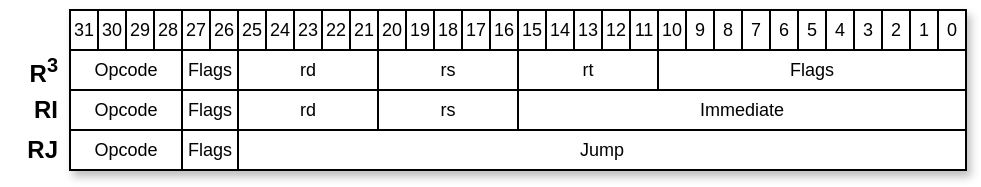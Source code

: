 <mxfile version="12.3.2" type="device" pages="1"><diagram id="UjP4LQwBiaeHxzmik3kt" name="Page-1"><mxGraphModel dx="565" dy="345" grid="1" gridSize="10" guides="1" tooltips="1" connect="1" arrows="1" fold="1" page="1" pageScale="1" pageWidth="4681" pageHeight="3300" math="0" shadow="0"><root><mxCell id="0"/><mxCell id="1" parent="0"/><mxCell id="mmozbVxhZ3Ec62N-3QFS-25" value="" style="rounded=0;whiteSpace=wrap;html=1;strokeColor=#000000;fillColor=#f5f5f5;fontColor=#333333;shadow=1;" parent="1" vertex="1"><mxGeometry x="2275" y="1640" width="448" height="80" as="geometry"/></mxCell><mxCell id="mmozbVxhZ3Ec62N-3QFS-27" value="R&lt;sup&gt;3&lt;/sup&gt;" style="text;html=1;align=right;verticalAlign=middle;resizable=0;points=[];;autosize=1;fontStyle=1" parent="1" vertex="1"><mxGeometry x="2240" y="1660" width="30" height="20" as="geometry"/></mxCell><mxCell id="mmozbVxhZ3Ec62N-3QFS-28" value="RI" style="text;html=1;align=right;verticalAlign=middle;resizable=0;points=[];;autosize=1;fontStyle=1" parent="1" vertex="1"><mxGeometry x="2240" y="1680" width="30" height="20" as="geometry"/></mxCell><mxCell id="mmozbVxhZ3Ec62N-3QFS-29" value="RJ" style="text;html=1;align=right;verticalAlign=middle;resizable=0;points=[];;autosize=1;fontStyle=1" parent="1" vertex="1"><mxGeometry x="2240" y="1700" width="30" height="20" as="geometry"/></mxCell><mxCell id="iC1nW6No670yAvxltoFL-601" value="31" style="rounded=0;whiteSpace=wrap;html=1;fontSize=9;" parent="1" vertex="1"><mxGeometry x="2275" y="1640" width="14" height="20" as="geometry"/></mxCell><mxCell id="iC1nW6No670yAvxltoFL-602" value="30" style="rounded=0;whiteSpace=wrap;html=1;fontSize=9;" parent="1" vertex="1"><mxGeometry x="2289" y="1640" width="14" height="20" as="geometry"/></mxCell><mxCell id="iC1nW6No670yAvxltoFL-603" value="29" style="rounded=0;whiteSpace=wrap;html=1;fontSize=9;" parent="1" vertex="1"><mxGeometry x="2303" y="1640" width="14" height="20" as="geometry"/></mxCell><mxCell id="iC1nW6No670yAvxltoFL-604" value="28" style="rounded=0;whiteSpace=wrap;html=1;fontSize=9;" parent="1" vertex="1"><mxGeometry x="2317" y="1640" width="14" height="20" as="geometry"/></mxCell><mxCell id="iC1nW6No670yAvxltoFL-605" value="27" style="rounded=0;whiteSpace=wrap;html=1;fontSize=9;" parent="1" vertex="1"><mxGeometry x="2331" y="1640" width="14" height="20" as="geometry"/></mxCell><mxCell id="iC1nW6No670yAvxltoFL-606" value="26" style="rounded=0;whiteSpace=wrap;html=1;fontSize=9;" parent="1" vertex="1"><mxGeometry x="2345" y="1640" width="14" height="20" as="geometry"/></mxCell><mxCell id="iC1nW6No670yAvxltoFL-607" value="25" style="rounded=0;whiteSpace=wrap;html=1;fontSize=9;" parent="1" vertex="1"><mxGeometry x="2359" y="1640" width="14" height="20" as="geometry"/></mxCell><mxCell id="iC1nW6No670yAvxltoFL-608" value="24" style="rounded=0;whiteSpace=wrap;html=1;fontSize=9;" parent="1" vertex="1"><mxGeometry x="2373" y="1640" width="14" height="20" as="geometry"/></mxCell><mxCell id="iC1nW6No670yAvxltoFL-609" value="23" style="rounded=0;whiteSpace=wrap;html=1;fontSize=9;" parent="1" vertex="1"><mxGeometry x="2387" y="1640" width="14" height="20" as="geometry"/></mxCell><mxCell id="iC1nW6No670yAvxltoFL-610" value="22" style="rounded=0;whiteSpace=wrap;html=1;fontSize=9;" parent="1" vertex="1"><mxGeometry x="2401" y="1640" width="14" height="20" as="geometry"/></mxCell><mxCell id="iC1nW6No670yAvxltoFL-611" value="21" style="rounded=0;whiteSpace=wrap;html=1;fontSize=9;" parent="1" vertex="1"><mxGeometry x="2415" y="1640" width="14" height="20" as="geometry"/></mxCell><mxCell id="iC1nW6No670yAvxltoFL-612" value="20" style="rounded=0;whiteSpace=wrap;html=1;fontSize=9;" parent="1" vertex="1"><mxGeometry x="2429" y="1640" width="14" height="20" as="geometry"/></mxCell><mxCell id="iC1nW6No670yAvxltoFL-613" value="19" style="rounded=0;whiteSpace=wrap;html=1;fontSize=9;" parent="1" vertex="1"><mxGeometry x="2443" y="1640" width="14" height="20" as="geometry"/></mxCell><mxCell id="iC1nW6No670yAvxltoFL-614" value="18" style="rounded=0;whiteSpace=wrap;html=1;fontSize=9;" parent="1" vertex="1"><mxGeometry x="2457" y="1640" width="14" height="20" as="geometry"/></mxCell><mxCell id="iC1nW6No670yAvxltoFL-615" value="17" style="rounded=0;whiteSpace=wrap;html=1;fontSize=9;" parent="1" vertex="1"><mxGeometry x="2471" y="1640" width="14" height="20" as="geometry"/></mxCell><mxCell id="iC1nW6No670yAvxltoFL-616" value="16" style="rounded=0;whiteSpace=wrap;html=1;fontSize=9;" parent="1" vertex="1"><mxGeometry x="2485" y="1640" width="14" height="20" as="geometry"/></mxCell><mxCell id="iC1nW6No670yAvxltoFL-617" value="15" style="rounded=0;whiteSpace=wrap;html=1;fontSize=9;" parent="1" vertex="1"><mxGeometry x="2499" y="1640" width="14" height="20" as="geometry"/></mxCell><mxCell id="iC1nW6No670yAvxltoFL-618" value="14" style="rounded=0;whiteSpace=wrap;html=1;fontSize=9;" parent="1" vertex="1"><mxGeometry x="2513" y="1640" width="14" height="20" as="geometry"/></mxCell><mxCell id="iC1nW6No670yAvxltoFL-619" value="13" style="rounded=0;whiteSpace=wrap;html=1;fontSize=9;" parent="1" vertex="1"><mxGeometry x="2527" y="1640" width="14" height="20" as="geometry"/></mxCell><mxCell id="iC1nW6No670yAvxltoFL-620" value="12" style="rounded=0;whiteSpace=wrap;html=1;fontSize=9;" parent="1" vertex="1"><mxGeometry x="2541" y="1640" width="14" height="20" as="geometry"/></mxCell><mxCell id="iC1nW6No670yAvxltoFL-621" value="11" style="rounded=0;whiteSpace=wrap;html=1;fontSize=9;" parent="1" vertex="1"><mxGeometry x="2555" y="1640" width="14" height="20" as="geometry"/></mxCell><mxCell id="iC1nW6No670yAvxltoFL-622" value="10" style="rounded=0;whiteSpace=wrap;html=1;fontSize=9;" parent="1" vertex="1"><mxGeometry x="2569" y="1640" width="14" height="20" as="geometry"/></mxCell><mxCell id="iC1nW6No670yAvxltoFL-623" value="9" style="rounded=0;whiteSpace=wrap;html=1;fontSize=9;" parent="1" vertex="1"><mxGeometry x="2583" y="1640" width="14" height="20" as="geometry"/></mxCell><mxCell id="iC1nW6No670yAvxltoFL-624" value="8" style="rounded=0;whiteSpace=wrap;html=1;fontSize=9;" parent="1" vertex="1"><mxGeometry x="2597" y="1640" width="14" height="20" as="geometry"/></mxCell><mxCell id="iC1nW6No670yAvxltoFL-625" value="7" style="rounded=0;whiteSpace=wrap;html=1;fontSize=9;" parent="1" vertex="1"><mxGeometry x="2611" y="1640" width="14" height="20" as="geometry"/></mxCell><mxCell id="iC1nW6No670yAvxltoFL-626" value="6" style="rounded=0;whiteSpace=wrap;html=1;fontSize=9;" parent="1" vertex="1"><mxGeometry x="2625" y="1640" width="14" height="20" as="geometry"/></mxCell><mxCell id="iC1nW6No670yAvxltoFL-627" value="5" style="rounded=0;whiteSpace=wrap;html=1;fontSize=9;" parent="1" vertex="1"><mxGeometry x="2639" y="1640" width="14" height="20" as="geometry"/></mxCell><mxCell id="iC1nW6No670yAvxltoFL-628" value="4" style="rounded=0;whiteSpace=wrap;html=1;fontSize=9;" parent="1" vertex="1"><mxGeometry x="2653" y="1640" width="14" height="20" as="geometry"/></mxCell><mxCell id="iC1nW6No670yAvxltoFL-629" value="3" style="rounded=0;whiteSpace=wrap;html=1;fontSize=9;" parent="1" vertex="1"><mxGeometry x="2667" y="1640" width="14" height="20" as="geometry"/></mxCell><mxCell id="iC1nW6No670yAvxltoFL-630" value="2" style="rounded=0;whiteSpace=wrap;html=1;fontSize=9;" parent="1" vertex="1"><mxGeometry x="2681" y="1640" width="14" height="20" as="geometry"/></mxCell><mxCell id="iC1nW6No670yAvxltoFL-631" value="1" style="rounded=0;whiteSpace=wrap;html=1;fontSize=9;" parent="1" vertex="1"><mxGeometry x="2695" y="1640" width="14" height="20" as="geometry"/></mxCell><mxCell id="iC1nW6No670yAvxltoFL-632" value="0" style="rounded=0;whiteSpace=wrap;html=1;fontSize=9;" parent="1" vertex="1"><mxGeometry x="2709" y="1640" width="14" height="20" as="geometry"/></mxCell><mxCell id="mmozbVxhZ3Ec62N-3QFS-3" value="Opcode" style="rounded=0;whiteSpace=wrap;html=1;fontSize=9;" parent="1" vertex="1"><mxGeometry x="2275" y="1660" width="56" height="20" as="geometry"/></mxCell><mxCell id="mmozbVxhZ3Ec62N-3QFS-4" value="Flags" style="rounded=0;whiteSpace=wrap;html=1;fontSize=9;" parent="1" vertex="1"><mxGeometry x="2331" y="1660" width="28" height="20" as="geometry"/></mxCell><mxCell id="mmozbVxhZ3Ec62N-3QFS-5" value="rd" style="rounded=0;whiteSpace=wrap;html=1;fontSize=9;" parent="1" vertex="1"><mxGeometry x="2359" y="1660" width="70" height="20" as="geometry"/></mxCell><mxCell id="mmozbVxhZ3Ec62N-3QFS-6" value="Flags" style="rounded=0;whiteSpace=wrap;html=1;fontSize=9;" parent="1" vertex="1"><mxGeometry x="2569" y="1660" width="154" height="20" as="geometry"/></mxCell><mxCell id="mmozbVxhZ3Ec62N-3QFS-7" value="rs" style="rounded=0;whiteSpace=wrap;html=1;fontSize=9;" parent="1" vertex="1"><mxGeometry x="2429" y="1660" width="70" height="20" as="geometry"/></mxCell><mxCell id="mmozbVxhZ3Ec62N-3QFS-8" value="rt" style="rounded=0;whiteSpace=wrap;html=1;fontSize=9;" parent="1" vertex="1"><mxGeometry x="2499" y="1660" width="70" height="20" as="geometry"/></mxCell><mxCell id="mmozbVxhZ3Ec62N-3QFS-9" value="Opcode" style="rounded=0;whiteSpace=wrap;html=1;fontSize=9;" parent="1" vertex="1"><mxGeometry x="2275" y="1680" width="56" height="20" as="geometry"/></mxCell><mxCell id="mmozbVxhZ3Ec62N-3QFS-10" value="Flags" style="rounded=0;whiteSpace=wrap;html=1;fontSize=9;" parent="1" vertex="1"><mxGeometry x="2331" y="1680" width="28" height="20" as="geometry"/></mxCell><mxCell id="mmozbVxhZ3Ec62N-3QFS-11" value="Opcode" style="rounded=0;whiteSpace=wrap;html=1;fontSize=9;" parent="1" vertex="1"><mxGeometry x="2275" y="1700" width="56" height="20" as="geometry"/></mxCell><mxCell id="mmozbVxhZ3Ec62N-3QFS-12" value="Flags" style="rounded=0;whiteSpace=wrap;html=1;fontSize=9;" parent="1" vertex="1"><mxGeometry x="2331" y="1700" width="28" height="20" as="geometry"/></mxCell><mxCell id="mmozbVxhZ3Ec62N-3QFS-15" value="rd" style="rounded=0;whiteSpace=wrap;html=1;fontSize=9;" parent="1" vertex="1"><mxGeometry x="2359" y="1680" width="70" height="20" as="geometry"/></mxCell><mxCell id="mmozbVxhZ3Ec62N-3QFS-19" value="Jump" style="rounded=0;whiteSpace=wrap;html=1;fontSize=9;" parent="1" vertex="1"><mxGeometry x="2359" y="1700" width="364" height="20" as="geometry"/></mxCell><mxCell id="mmozbVxhZ3Ec62N-3QFS-20" value="rs" style="rounded=0;whiteSpace=wrap;html=1;fontSize=9;" parent="1" vertex="1"><mxGeometry x="2429" y="1680" width="70" height="20" as="geometry"/></mxCell><mxCell id="mmozbVxhZ3Ec62N-3QFS-21" value="Immediate" style="rounded=0;whiteSpace=wrap;html=1;fontSize=9;" parent="1" vertex="1"><mxGeometry x="2499" y="1680" width="224" height="20" as="geometry"/></mxCell></root></mxGraphModel></diagram></mxfile>